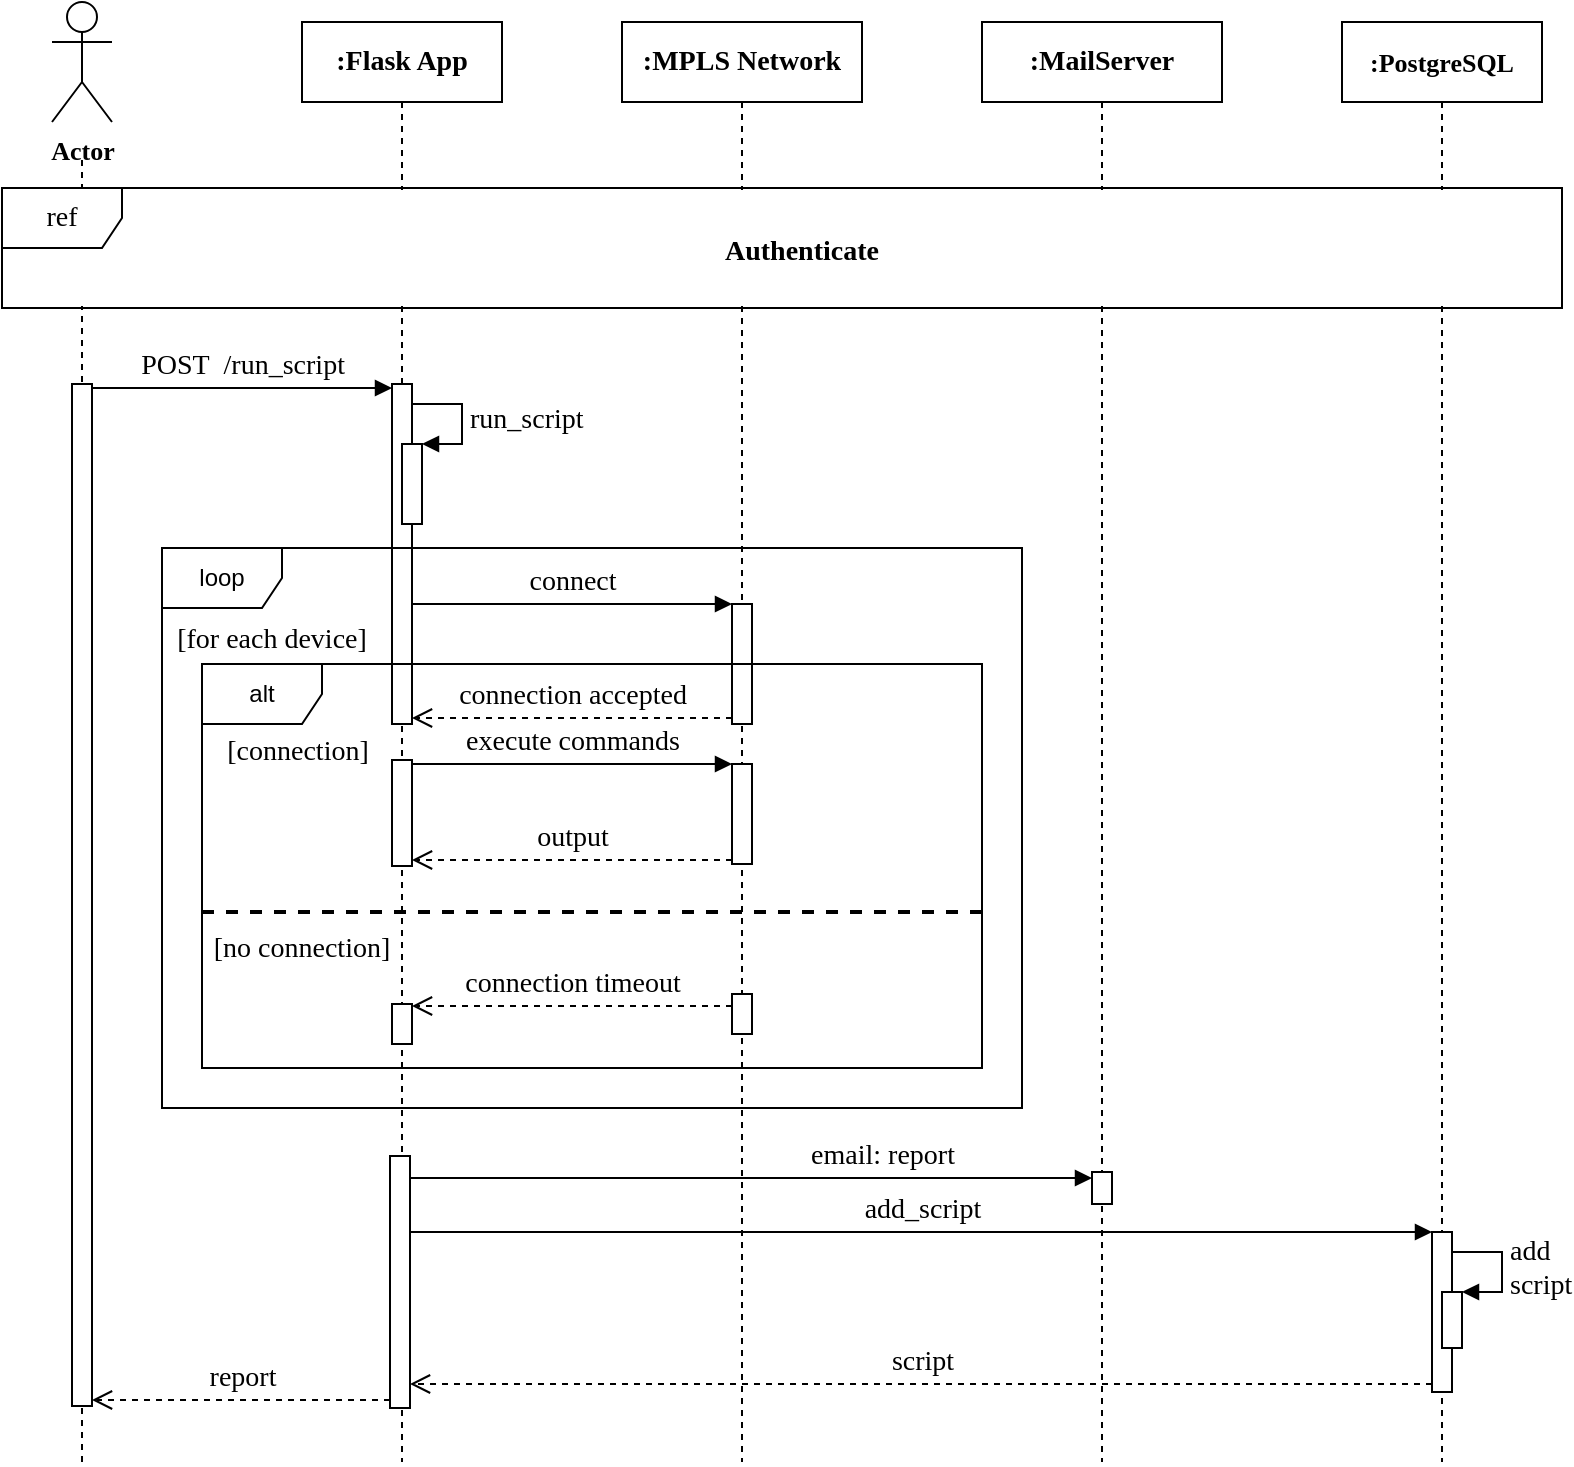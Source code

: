 <mxfile version="13.6.4" type="github"><diagram id="kgpKYQtTHZ0yAKxKKP6v" name="Page-1"><mxGraphModel dx="1038" dy="499" grid="1" gridSize="10" guides="1" tooltips="1" connect="1" arrows="1" fold="1" page="1" pageScale="1" pageWidth="850" pageHeight="1100" math="0" shadow="0" extFonts="Old Standard TT^https://fonts.googleapis.com/css?family=Old+Standard+TT"><root><mxCell id="0"/><mxCell id="1" parent="0"/><mxCell id="BJgerjKeEdl1azDdf-ck-2" value="" style="endArrow=none;dashed=1;html=1;" parent="1" edge="1"><mxGeometry width="50" height="50" relative="1" as="geometry"><mxPoint x="250" y="810" as="sourcePoint"/><mxPoint x="250" y="158" as="targetPoint"/></mxGeometry></mxCell><mxCell id="won6xVCmw4BPkQLx-nKb-10" value="&lt;font face=&quot;Old Standard TT&quot; size=&quot;1&quot;&gt;&lt;b style=&quot;font-size: 14px&quot;&gt;:MailServer&lt;/b&gt;&lt;/font&gt;" style="shape=umlLifeline;perimeter=lifelinePerimeter;whiteSpace=wrap;html=1;container=1;collapsible=0;recursiveResize=0;outlineConnect=0;" parent="1" vertex="1"><mxGeometry x="700" y="90" width="120" height="720" as="geometry"/></mxCell><mxCell id="scSC1ONJ-kp-0vuA-Wr2-20" value="" style="html=1;points=[];perimeter=orthogonalPerimeter;strokeWidth=1;fontFamily=Old Standard TT;fontSize=14;" parent="won6xVCmw4BPkQLx-nKb-10" vertex="1"><mxGeometry x="55" y="575" width="10" height="16" as="geometry"/></mxCell><mxCell id="won6xVCmw4BPkQLx-nKb-11" value="&lt;font face=&quot;Old Standard TT&quot; size=&quot;1&quot;&gt;&lt;b style=&quot;font-size: 13px&quot;&gt;:PostgreSQL&lt;/b&gt;&lt;/font&gt;" style="shape=umlLifeline;perimeter=lifelinePerimeter;whiteSpace=wrap;html=1;container=1;collapsible=0;recursiveResize=0;outlineConnect=0;" parent="1" vertex="1"><mxGeometry x="880" y="90" width="100" height="720" as="geometry"/></mxCell><mxCell id="scSC1ONJ-kp-0vuA-Wr2-23" value="" style="html=1;points=[];perimeter=orthogonalPerimeter;strokeWidth=1;fontFamily=Old Standard TT;fontSize=14;" parent="won6xVCmw4BPkQLx-nKb-11" vertex="1"><mxGeometry x="45" y="605" width="10" height="80" as="geometry"/></mxCell><mxCell id="scSC1ONJ-kp-0vuA-Wr2-26" value="" style="html=1;points=[];perimeter=orthogonalPerimeter;strokeWidth=1;fontFamily=Old Standard TT;fontSize=14;" parent="won6xVCmw4BPkQLx-nKb-11" vertex="1"><mxGeometry x="50" y="635" width="10" height="28" as="geometry"/></mxCell><mxCell id="scSC1ONJ-kp-0vuA-Wr2-27" value="add&lt;br&gt;script" style="edgeStyle=orthogonalEdgeStyle;html=1;align=left;spacingLeft=2;endArrow=block;rounded=0;entryX=1;entryY=0;labelBackgroundColor=none;fontFamily=Old Standard TT;fontSize=14;" parent="won6xVCmw4BPkQLx-nKb-11" target="scSC1ONJ-kp-0vuA-Wr2-26" edge="1"><mxGeometry relative="1" as="geometry"><mxPoint x="55" y="615" as="sourcePoint"/><Array as="points"><mxPoint x="80" y="615"/></Array></mxGeometry></mxCell><mxCell id="won6xVCmw4BPkQLx-nKb-28" value="&lt;font face=&quot;Old Standard TT&quot; style=&quot;font-size: 13px&quot;&gt;&lt;b&gt;Actor&lt;/b&gt;&lt;/font&gt;" style="shape=umlActor;verticalLabelPosition=bottom;verticalAlign=top;html=1;" parent="1" vertex="1"><mxGeometry x="235" y="80" width="30" height="60" as="geometry"/></mxCell><mxCell id="won6xVCmw4BPkQLx-nKb-9" value="&lt;font face=&quot;Old Standard TT&quot; size=&quot;1&quot;&gt;&lt;b style=&quot;font-size: 14px&quot;&gt;:Flask App&lt;/b&gt;&lt;/font&gt;" style="shape=umlLifeline;perimeter=lifelinePerimeter;whiteSpace=wrap;html=1;container=1;collapsible=0;recursiveResize=0;outlineConnect=0;" parent="1" vertex="1"><mxGeometry x="360" y="90" width="100" height="720" as="geometry"/></mxCell><mxCell id="BJgerjKeEdl1azDdf-ck-3" value="" style="html=1;points=[];perimeter=orthogonalPerimeter;" parent="won6xVCmw4BPkQLx-nKb-9" vertex="1"><mxGeometry x="45" y="181" width="10" height="170" as="geometry"/></mxCell><mxCell id="BJgerjKeEdl1azDdf-ck-4" value="" style="html=1;points=[];perimeter=orthogonalPerimeter;" parent="won6xVCmw4BPkQLx-nKb-9" vertex="1"><mxGeometry x="50" y="211" width="10" height="40" as="geometry"/></mxCell><mxCell id="BJgerjKeEdl1azDdf-ck-5" value="&lt;font face=&quot;Old Standard TT&quot; style=&quot;font-size: 14px&quot;&gt;run_script&lt;/font&gt;" style="edgeStyle=orthogonalEdgeStyle;html=1;align=left;spacingLeft=2;endArrow=block;rounded=0;entryX=1;entryY=0;" parent="won6xVCmw4BPkQLx-nKb-9" target="BJgerjKeEdl1azDdf-ck-4" edge="1"><mxGeometry relative="1" as="geometry"><mxPoint x="55" y="191" as="sourcePoint"/><Array as="points"><mxPoint x="80" y="191"/></Array></mxGeometry></mxCell><mxCell id="scSC1ONJ-kp-0vuA-Wr2-8" value="" style="html=1;points=[];perimeter=orthogonalPerimeter;fontFamily=Old Standard TT;fontSize=14;" parent="won6xVCmw4BPkQLx-nKb-9" vertex="1"><mxGeometry x="45" y="369" width="10" height="53" as="geometry"/></mxCell><mxCell id="scSC1ONJ-kp-0vuA-Wr2-17" value="" style="html=1;points=[];perimeter=orthogonalPerimeter;strokeWidth=1;fontFamily=Old Standard TT;fontSize=14;" parent="won6xVCmw4BPkQLx-nKb-9" vertex="1"><mxGeometry x="45" y="491" width="10" height="20" as="geometry"/></mxCell><mxCell id="scSC1ONJ-kp-0vuA-Wr2-19" value="" style="html=1;points=[];perimeter=orthogonalPerimeter;strokeWidth=1;fontFamily=Old Standard TT;fontSize=14;" parent="won6xVCmw4BPkQLx-nKb-9" vertex="1"><mxGeometry x="44" y="567" width="10" height="126" as="geometry"/></mxCell><mxCell id="BJgerjKeEdl1azDdf-ck-6" value="&lt;font face=&quot;Old Standard TT&quot; style=&quot;font-size: 14px&quot;&gt;POST&amp;nbsp; /run_script&lt;/font&gt;" style="html=1;verticalAlign=bottom;endArrow=block;" parent="1" edge="1"><mxGeometry width="80" relative="1" as="geometry"><mxPoint x="255" y="273" as="sourcePoint"/><mxPoint x="405" y="273" as="targetPoint"/></mxGeometry></mxCell><mxCell id="BJgerjKeEdl1azDdf-ck-7" value="" style="html=1;points=[];perimeter=orthogonalPerimeter;" parent="1" vertex="1"><mxGeometry x="245" y="271" width="10" height="511" as="geometry"/></mxCell><mxCell id="won6xVCmw4BPkQLx-nKb-49" value="&lt;font face=&quot;Old Standard TT&quot; size=&quot;1&quot;&gt;&lt;b style=&quot;font-size: 14px&quot;&gt;:MPLS Network&lt;/b&gt;&lt;/font&gt;" style="shape=umlLifeline;perimeter=lifelinePerimeter;whiteSpace=wrap;html=1;container=1;collapsible=0;recursiveResize=0;outlineConnect=0;" parent="1" vertex="1"><mxGeometry x="520" y="90" width="120" height="720" as="geometry"/></mxCell><mxCell id="scSC1ONJ-kp-0vuA-Wr2-3" value="" style="html=1;points=[];perimeter=orthogonalPerimeter;fontFamily=Old Standard TT;fontSize=14;" parent="won6xVCmw4BPkQLx-nKb-49" vertex="1"><mxGeometry x="55" y="291" width="10" height="60" as="geometry"/></mxCell><mxCell id="scSC1ONJ-kp-0vuA-Wr2-9" value="" style="html=1;points=[];perimeter=orthogonalPerimeter;fontFamily=Old Standard TT;fontSize=14;" parent="won6xVCmw4BPkQLx-nKb-49" vertex="1"><mxGeometry x="55" y="371" width="10" height="50" as="geometry"/></mxCell><mxCell id="scSC1ONJ-kp-0vuA-Wr2-11" value="output" style="html=1;verticalAlign=bottom;endArrow=open;dashed=1;endSize=8;exitX=0;exitY=0.95;fontFamily=Old Standard TT;fontSize=14;" parent="won6xVCmw4BPkQLx-nKb-49" target="scSC1ONJ-kp-0vuA-Wr2-8" edge="1"><mxGeometry relative="1" as="geometry"><mxPoint x="-15" y="419" as="targetPoint"/><mxPoint x="55" y="419" as="sourcePoint"/></mxGeometry></mxCell><mxCell id="scSC1ONJ-kp-0vuA-Wr2-15" value="" style="html=1;points=[];perimeter=orthogonalPerimeter;strokeWidth=1;fontFamily=Old Standard TT;fontSize=14;" parent="won6xVCmw4BPkQLx-nKb-49" vertex="1"><mxGeometry x="55" y="486" width="10" height="20" as="geometry"/></mxCell><mxCell id="scSC1ONJ-kp-0vuA-Wr2-2" value="[for each device]" style="text;align=center;fontStyle=0;verticalAlign=middle;spacingLeft=3;spacingRight=3;strokeColor=none;rotatable=0;points=[[0,0.5],[1,0.5]];portConstraint=eastwest;fontFamily=Old Standard TT;fontSize=14;" parent="1" vertex="1"><mxGeometry x="290" y="384" width="110" height="26" as="geometry"/></mxCell><mxCell id="scSC1ONJ-kp-0vuA-Wr2-4" value="connect" style="html=1;verticalAlign=bottom;endArrow=block;entryX=0;entryY=0;fontFamily=Old Standard TT;fontSize=14;" parent="1" target="scSC1ONJ-kp-0vuA-Wr2-3" edge="1"><mxGeometry relative="1" as="geometry"><mxPoint x="415" y="381.0" as="sourcePoint"/></mxGeometry></mxCell><mxCell id="scSC1ONJ-kp-0vuA-Wr2-5" value="connection accepted" style="html=1;verticalAlign=bottom;endArrow=open;dashed=1;endSize=8;exitX=0;exitY=0.95;fontFamily=Old Standard TT;fontSize=14;" parent="1" source="scSC1ONJ-kp-0vuA-Wr2-3" target="BJgerjKeEdl1azDdf-ck-3" edge="1"><mxGeometry relative="1" as="geometry"><mxPoint x="530" y="441" as="targetPoint"/></mxGeometry></mxCell><mxCell id="scSC1ONJ-kp-0vuA-Wr2-10" value="execute commands" style="html=1;verticalAlign=bottom;endArrow=block;entryX=0;entryY=0;fontFamily=Old Standard TT;fontSize=14;" parent="1" source="scSC1ONJ-kp-0vuA-Wr2-8" target="scSC1ONJ-kp-0vuA-Wr2-9" edge="1"><mxGeometry relative="1" as="geometry"><mxPoint x="505" y="461" as="sourcePoint"/></mxGeometry></mxCell><mxCell id="scSC1ONJ-kp-0vuA-Wr2-12" value="" style="line;strokeWidth=2;fillColor=none;align=left;verticalAlign=middle;spacingTop=-1;spacingLeft=3;spacingRight=3;rotatable=0;labelPosition=right;points=[];portConstraint=eastwest;fontFamily=Old Standard TT;fontSize=14;dashed=1;" parent="1" vertex="1"><mxGeometry x="310" y="531" width="390" height="8" as="geometry"/></mxCell><mxCell id="scSC1ONJ-kp-0vuA-Wr2-13" value="[connection]" style="text;align=center;fontStyle=0;verticalAlign=middle;spacingLeft=3;spacingRight=3;strokeColor=none;rotatable=0;points=[[0,0.5],[1,0.5]];portConstraint=eastwest;fontFamily=Old Standard TT;fontSize=14;" parent="1" vertex="1"><mxGeometry x="318" y="440" width="80" height="26" as="geometry"/></mxCell><mxCell id="scSC1ONJ-kp-0vuA-Wr2-14" value="[no connection]" style="text;align=center;fontStyle=0;verticalAlign=middle;spacingLeft=3;spacingRight=3;strokeColor=none;rotatable=0;points=[[0,0.5],[1,0.5]];portConstraint=eastwest;fontFamily=Old Standard TT;fontSize=14;" parent="1" vertex="1"><mxGeometry x="320" y="542" width="80" height="19" as="geometry"/></mxCell><mxCell id="scSC1ONJ-kp-0vuA-Wr2-16" value="connection timeout" style="html=1;verticalAlign=bottom;endArrow=open;dashed=1;endSize=8;fontFamily=Old Standard TT;fontSize=14;" parent="1" target="scSC1ONJ-kp-0vuA-Wr2-17" edge="1"><mxGeometry relative="1" as="geometry"><mxPoint x="575" y="582" as="sourcePoint"/><mxPoint x="490" y="582" as="targetPoint"/></mxGeometry></mxCell><mxCell id="scSC1ONJ-kp-0vuA-Wr2-21" value="email: report" style="html=1;verticalAlign=bottom;endArrow=block;labelBackgroundColor=none;fontFamily=Old Standard TT;fontSize=14;" parent="1" edge="1"><mxGeometry x="0.384" relative="1" as="geometry"><mxPoint x="414" y="668" as="sourcePoint"/><mxPoint x="755" y="668" as="targetPoint"/><mxPoint as="offset"/></mxGeometry></mxCell><mxCell id="scSC1ONJ-kp-0vuA-Wr2-24" value="add_script" style="html=1;verticalAlign=bottom;endArrow=block;entryX=0;entryY=0;labelBackgroundColor=none;fontFamily=Old Standard TT;fontSize=14;" parent="1" target="scSC1ONJ-kp-0vuA-Wr2-23" edge="1"><mxGeometry relative="1" as="geometry"><mxPoint x="414" y="695" as="sourcePoint"/></mxGeometry></mxCell><mxCell id="scSC1ONJ-kp-0vuA-Wr2-25" value="script" style="html=1;verticalAlign=bottom;endArrow=open;dashed=1;endSize=8;exitX=0;exitY=0.95;labelBackgroundColor=none;fontFamily=Old Standard TT;fontSize=14;" parent="1" source="scSC1ONJ-kp-0vuA-Wr2-23" target="scSC1ONJ-kp-0vuA-Wr2-19" edge="1"><mxGeometry relative="1" as="geometry"><mxPoint x="855" y="771" as="targetPoint"/></mxGeometry></mxCell><mxCell id="scSC1ONJ-kp-0vuA-Wr2-30" value="report" style="html=1;verticalAlign=bottom;endArrow=open;dashed=1;endSize=8;labelBackgroundColor=none;fontFamily=Old Standard TT;fontSize=14;" parent="1" edge="1"><mxGeometry relative="1" as="geometry"><mxPoint x="404" y="779.0" as="sourcePoint"/><mxPoint x="255" y="779.0" as="targetPoint"/></mxGeometry></mxCell><mxCell id="scSC1ONJ-kp-0vuA-Wr2-29" value="Authenticate" style="text;align=center;fontStyle=1;verticalAlign=middle;spacingLeft=3;spacingRight=3;strokeColor=none;rotatable=0;points=[[0,0.5],[1,0.5]];portConstraint=eastwest;fontFamily=Old Standard TT;fontSize=14;fillColor=#ffffff;" parent="1" vertex="1"><mxGeometry x="240" y="174" width="740" height="58" as="geometry"/></mxCell><mxCell id="scSC1ONJ-kp-0vuA-Wr2-28" value="ref" style="shape=umlFrame;whiteSpace=wrap;html=1;strokeWidth=1;fontFamily=Old Standard TT;fontSize=14;" parent="1" vertex="1"><mxGeometry x="210" y="173" width="780" height="60" as="geometry"/></mxCell><mxCell id="scSC1ONJ-kp-0vuA-Wr2-7" value="&lt;span style=&quot;font-family: &amp;#34;helvetica&amp;#34; ; font-size: 12px&quot;&gt;alt&lt;/span&gt;" style="shape=umlFrame;whiteSpace=wrap;html=1;fontFamily=Old Standard TT;fontSize=14;" parent="1" vertex="1"><mxGeometry x="310" y="411" width="390" height="202" as="geometry"/></mxCell><mxCell id="scSC1ONJ-kp-0vuA-Wr2-1" value="loop" style="shape=umlFrame;whiteSpace=wrap;html=1;" parent="1" vertex="1"><mxGeometry x="290" y="353" width="430" height="280" as="geometry"/></mxCell></root></mxGraphModel></diagram></mxfile>